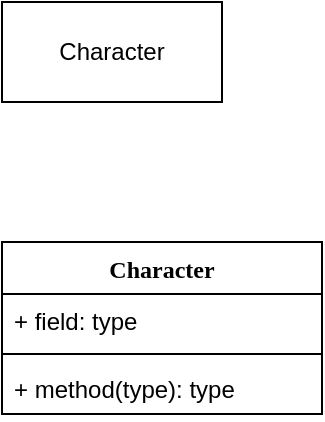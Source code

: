 <mxfile version="21.2.7" type="github">
  <diagram name="Page-1" id="i1VUmE347T4xIpt1TsKv">
    <mxGraphModel dx="2074" dy="1134" grid="1" gridSize="10" guides="1" tooltips="1" connect="1" arrows="1" fold="1" page="1" pageScale="1" pageWidth="850" pageHeight="1100" math="0" shadow="0">
      <root>
        <mxCell id="0" />
        <mxCell id="1" parent="0" />
        <mxCell id="OhkaA2M0pAH6vz_O8Whq-1" value="&lt;div&gt;Character&lt;/div&gt;" style="html=1;whiteSpace=wrap;" vertex="1" parent="1">
          <mxGeometry x="70" y="50" width="110" height="50" as="geometry" />
        </mxCell>
        <mxCell id="OhkaA2M0pAH6vz_O8Whq-2" value="&lt;div&gt;Character&lt;/div&gt;&lt;div&gt;&lt;br&gt;&lt;/div&gt;" style="swimlane;fontStyle=1;align=center;verticalAlign=top;childLayout=stackLayout;horizontal=1;startSize=26;horizontalStack=0;resizeParent=1;resizeParentMax=0;resizeLast=0;collapsible=1;marginBottom=0;whiteSpace=wrap;html=1;fontFamily=Lucida Console;" vertex="1" parent="1">
          <mxGeometry x="70" y="170" width="160" height="86" as="geometry" />
        </mxCell>
        <mxCell id="OhkaA2M0pAH6vz_O8Whq-3" value="+ field: type" style="text;strokeColor=none;fillColor=none;align=left;verticalAlign=top;spacingLeft=4;spacingRight=4;overflow=hidden;rotatable=0;points=[[0,0.5],[1,0.5]];portConstraint=eastwest;whiteSpace=wrap;html=1;" vertex="1" parent="OhkaA2M0pAH6vz_O8Whq-2">
          <mxGeometry y="26" width="160" height="26" as="geometry" />
        </mxCell>
        <mxCell id="OhkaA2M0pAH6vz_O8Whq-4" value="" style="line;strokeWidth=1;fillColor=none;align=left;verticalAlign=middle;spacingTop=-1;spacingLeft=3;spacingRight=3;rotatable=0;labelPosition=right;points=[];portConstraint=eastwest;strokeColor=inherit;" vertex="1" parent="OhkaA2M0pAH6vz_O8Whq-2">
          <mxGeometry y="52" width="160" height="8" as="geometry" />
        </mxCell>
        <mxCell id="OhkaA2M0pAH6vz_O8Whq-5" value="+ method(type): type" style="text;strokeColor=none;fillColor=none;align=left;verticalAlign=top;spacingLeft=4;spacingRight=4;overflow=hidden;rotatable=0;points=[[0,0.5],[1,0.5]];portConstraint=eastwest;whiteSpace=wrap;html=1;" vertex="1" parent="OhkaA2M0pAH6vz_O8Whq-2">
          <mxGeometry y="60" width="160" height="26" as="geometry" />
        </mxCell>
      </root>
    </mxGraphModel>
  </diagram>
</mxfile>
